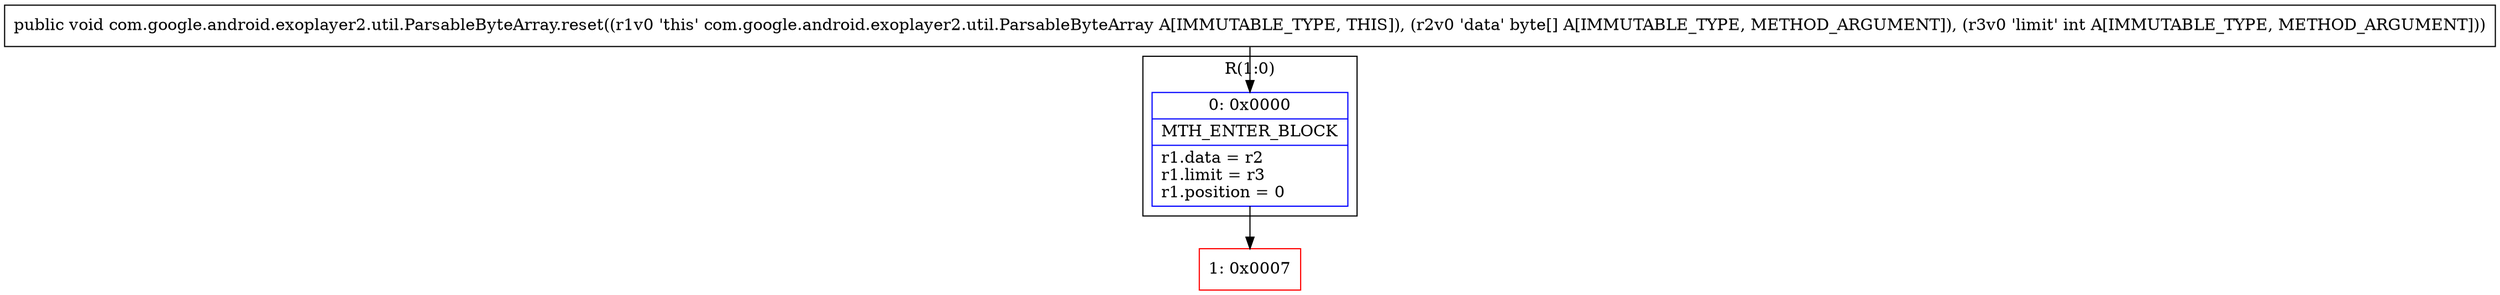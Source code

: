 digraph "CFG forcom.google.android.exoplayer2.util.ParsableByteArray.reset([BI)V" {
subgraph cluster_Region_641194482 {
label = "R(1:0)";
node [shape=record,color=blue];
Node_0 [shape=record,label="{0\:\ 0x0000|MTH_ENTER_BLOCK\l|r1.data = r2\lr1.limit = r3\lr1.position = 0\l}"];
}
Node_1 [shape=record,color=red,label="{1\:\ 0x0007}"];
MethodNode[shape=record,label="{public void com.google.android.exoplayer2.util.ParsableByteArray.reset((r1v0 'this' com.google.android.exoplayer2.util.ParsableByteArray A[IMMUTABLE_TYPE, THIS]), (r2v0 'data' byte[] A[IMMUTABLE_TYPE, METHOD_ARGUMENT]), (r3v0 'limit' int A[IMMUTABLE_TYPE, METHOD_ARGUMENT])) }"];
MethodNode -> Node_0;
Node_0 -> Node_1;
}

